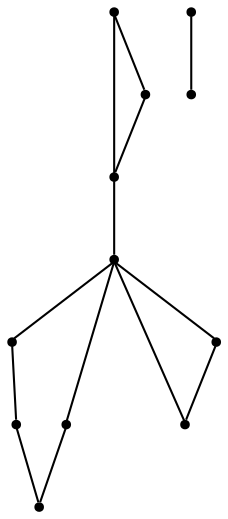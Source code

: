 graph {
  node [shape=point,comment="{\"directed\":false,\"doi\":\"10.1007/3-540-44541-2_10\",\"figure\":\"? (5)\"}"]

  v0 [pos="1860.4999860127768,1271.9176748212092"]
  v1 [pos="1795.7500139872236,1202.6562641982787"]
  v2 [pos="1811.2500190734863,1353.1810493068058"]
  v3 [pos="1698.7500190734866,1230.660878338877"]
  v4 [pos="1651.4999707539878,1353.1810493068058"]
  v5 [pos="1652.7499834696455,1496.204587129681"]
  v6 [pos="1585.749975840251,1440.6954525989868"]
  v7 [pos="1488.250001271566,1316.174970217802"]
  v8 [pos="1484.750016530355,1200.9059837630855"]
  v9 [pos="1404.7500292460127,1230.91090931694"]
  v10 [pos="1347.5000063578289,1471.7005338594693"]
  v11 [pos="1271.0000038146973,1409.1902457936258"]

  v0 -- v1 [id="-1",pos="1860.4999860127768,1271.9176748212092 1795.7500139872236,1202.6562641982787 1795.7500139872236,1202.6562641982787 1795.7500139872236,1202.6562641982787"]
  v11 -- v10 [id="-2",pos="1271.0000038146973,1409.1902457936258 1347.5000063578289,1471.7005338594693 1347.5000063578289,1471.7005338594693 1347.5000063578289,1471.7005338594693"]
  v9 -- v7 [id="-6",pos="1404.7500292460127,1230.91090931694 1488.250001271566,1316.174970217802 1488.250001271566,1316.174970217802 1488.250001271566,1316.174970217802"]
  v9 -- v8 [id="-7",pos="1404.7500292460127,1230.91090931694 1484.750016530355,1200.9059837630855 1484.750016530355,1200.9059837630855 1484.750016530355,1200.9059837630855"]
  v8 -- v7 [id="-8",pos="1484.750016530355,1200.9059837630855 1488.250001271566,1316.174970217802 1488.250001271566,1316.174970217802 1488.250001271566,1316.174970217802"]
  v7 -- v4 [id="-9",pos="1488.250001271566,1316.174970217802 1651.4999707539878,1353.1810493068058 1651.4999707539878,1353.1810493068058 1651.4999707539878,1353.1810493068058"]
  v6 -- v5 [id="-10",pos="1585.749975840251,1440.6954525989868 1652.7499834696455,1496.204587129681 1652.7499834696455,1496.204587129681 1652.7499834696455,1496.204587129681"]
  v4 -- v6 [id="-11",pos="1651.4999707539878,1353.1810493068058 1585.749975840251,1440.6954525989868 1585.749975840251,1440.6954525989868 1585.749975840251,1440.6954525989868"]
  v4 -- v5 [id="-12",pos="1651.4999707539878,1353.1810493068058 1652.7499834696455,1496.204587129681 1652.7499834696455,1496.204587129681 1652.7499834696455,1496.204587129681"]
  v4 -- v3 [id="-13",pos="1651.4999707539878,1353.1810493068058 1698.7500190734866,1230.660878338877 1698.7500190734866,1230.660878338877 1698.7500190734866,1230.660878338877"]
  v4 -- v2 [id="-14",pos="1651.4999707539878,1353.1810493068058 1811.2500190734863,1353.1810493068058 1811.2500190734863,1353.1810493068058 1811.2500190734863,1353.1810493068058"]
  v3 -- v1 [id="-15",pos="1698.7500190734866,1230.660878338877 1795.7500139872236,1202.6562641982787 1795.7500139872236,1202.6562641982787 1795.7500139872236,1202.6562641982787"]
  v2 -- v0 [id="-16",pos="1811.2500190734863,1353.1810493068058 1860.4999860127768,1271.9176748212092 1860.4999860127768,1271.9176748212092 1860.4999860127768,1271.9176748212092"]
}
